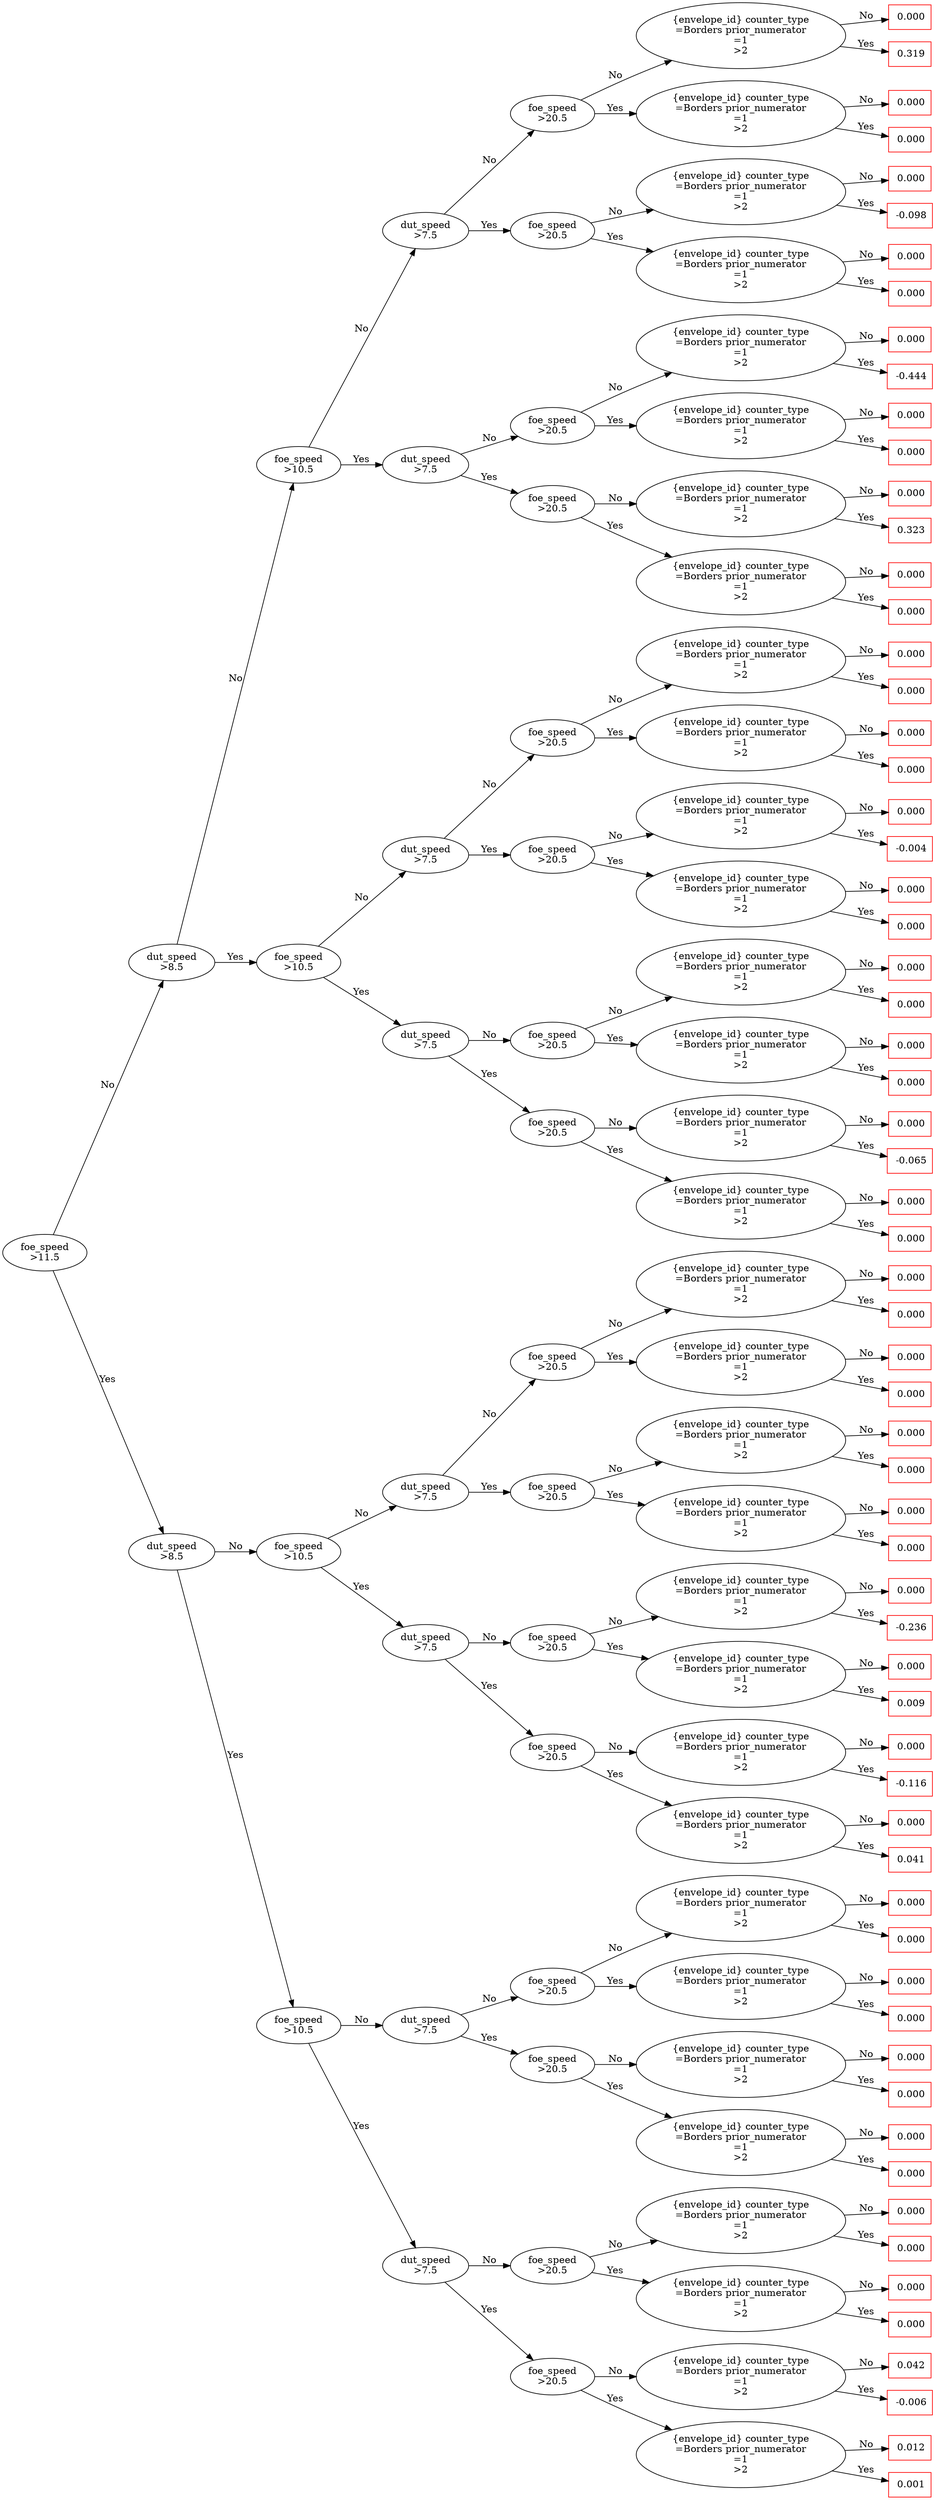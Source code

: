 digraph {rankdir="LR";
	0 [label="foe_speed
>11.5" color
=black shape
=ellipse]
	1 [label="dut_speed
>8.5" color
=black shape
=ellipse]
	0 -> 1 [label=No]
	2 [label="dut_speed
>8.5" color
=black shape
=ellipse]
	0 -> 2 [label=Yes]
	3 [label="foe_speed
>10.5" color
=black shape
=ellipse]
	1 -> 3 [label=No]
	4 [label="foe_speed
>10.5" color
=black shape
=ellipse]
	1 -> 4 [label=Yes]
	5 [label="foe_speed
>10.5" color
=black shape
=ellipse]
	2 -> 5 [label=No]
	6 [label="foe_speed
>10.5" color
=black shape
=ellipse]
	2 -> 6 [label=Yes]
	7 [label="dut_speed
>7.5" color
=black shape
=ellipse]
	3 -> 7 [label=No]
	8 [label="dut_speed
>7.5" color
=black shape
=ellipse]
	3 -> 8 [label=Yes]
	9 [label="dut_speed
>7.5" color
=black shape
=ellipse]
	4 -> 9 [label=No]
	10 [label="dut_speed
>7.5" color
=black shape
=ellipse]
	4 -> 10 [label=Yes]
	11 [label="dut_speed
>7.5" color
=black shape
=ellipse]
	5 -> 11 [label=No]
	12 [label="dut_speed
>7.5" color
=black shape
=ellipse]
	5 -> 12 [label=Yes]
	13 [label="dut_speed
>7.5" color
=black shape
=ellipse]
	6 -> 13 [label=No]
	14 [label="dut_speed
>7.5" color
=black shape
=ellipse]
	6 -> 14 [label=Yes]
	15 [label="foe_speed
>20.5" color
=black shape
=ellipse]
	7 -> 15 [label=No]
	16 [label="foe_speed
>20.5" color
=black shape
=ellipse]
	7 -> 16 [label=Yes]
	17 [label="foe_speed
>20.5" color
=black shape
=ellipse]
	8 -> 17 [label=No]
	18 [label="foe_speed
>20.5" color
=black shape
=ellipse]
	8 -> 18 [label=Yes]
	19 [label="foe_speed
>20.5" color
=black shape
=ellipse]
	9 -> 19 [label=No]
	20 [label="foe_speed
>20.5" color
=black shape
=ellipse]
	9 -> 20 [label=Yes]
	21 [label="foe_speed
>20.5" color
=black shape
=ellipse]
	10 -> 21 [label=No]
	22 [label="foe_speed
>20.5" color
=black shape
=ellipse]
	10 -> 22 [label=Yes]
	23 [label="foe_speed
>20.5" color
=black shape
=ellipse]
	11 -> 23 [label=No]
	24 [label="foe_speed
>20.5" color
=black shape
=ellipse]
	11 -> 24 [label=Yes]
	25 [label="foe_speed
>20.5" color
=black shape
=ellipse]
	12 -> 25 [label=No]
	26 [label="foe_speed
>20.5" color
=black shape
=ellipse]
	12 -> 26 [label=Yes]
	27 [label="foe_speed
>20.5" color
=black shape
=ellipse]
	13 -> 27 [label=No]
	28 [label="foe_speed
>20.5" color
=black shape
=ellipse]
	13 -> 28 [label=Yes]
	29 [label="foe_speed
>20.5" color
=black shape
=ellipse]
	14 -> 29 [label=No]
	30 [label="foe_speed
>20.5" color
=black shape
=ellipse]
	14 -> 30 [label=Yes]
	31 [label="{envelope_id} counter_type
=Borders prior_numerator
=1
>2" color
=black shape
=ellipse]
	15 -> 31 [label=No]
	32 [label="{envelope_id} counter_type
=Borders prior_numerator
=1
>2" color
=black shape
=ellipse]
	15 -> 32 [label=Yes]
	33 [label="{envelope_id} counter_type
=Borders prior_numerator
=1
>2" color
=black shape
=ellipse]
	16 -> 33 [label=No]
	34 [label="{envelope_id} counter_type
=Borders prior_numerator
=1
>2" color
=black shape
=ellipse]
	16 -> 34 [label=Yes]
	35 [label="{envelope_id} counter_type
=Borders prior_numerator
=1
>2" color
=black shape
=ellipse]
	17 -> 35 [label=No]
	36 [label="{envelope_id} counter_type
=Borders prior_numerator
=1
>2" color
=black shape
=ellipse]
	17 -> 36 [label=Yes]
	37 [label="{envelope_id} counter_type
=Borders prior_numerator
=1
>2" color
=black shape
=ellipse]
	18 -> 37 [label=No]
	38 [label="{envelope_id} counter_type
=Borders prior_numerator
=1
>2" color
=black shape
=ellipse]
	18 -> 38 [label=Yes]
	39 [label="{envelope_id} counter_type
=Borders prior_numerator
=1
>2" color
=black shape
=ellipse]
	19 -> 39 [label=No]
	40 [label="{envelope_id} counter_type
=Borders prior_numerator
=1
>2" color
=black shape
=ellipse]
	19 -> 40 [label=Yes]
	41 [label="{envelope_id} counter_type
=Borders prior_numerator
=1
>2" color
=black shape
=ellipse]
	20 -> 41 [label=No]
	42 [label="{envelope_id} counter_type
=Borders prior_numerator
=1
>2" color
=black shape
=ellipse]
	20 -> 42 [label=Yes]
	43 [label="{envelope_id} counter_type
=Borders prior_numerator
=1
>2" color
=black shape
=ellipse]
	21 -> 43 [label=No]
	44 [label="{envelope_id} counter_type
=Borders prior_numerator
=1
>2" color
=black shape
=ellipse]
	21 -> 44 [label=Yes]
	45 [label="{envelope_id} counter_type
=Borders prior_numerator
=1
>2" color
=black shape
=ellipse]
	22 -> 45 [label=No]
	46 [label="{envelope_id} counter_type
=Borders prior_numerator
=1
>2" color
=black shape
=ellipse]
	22 -> 46 [label=Yes]
	47 [label="{envelope_id} counter_type
=Borders prior_numerator
=1
>2" color
=black shape
=ellipse]
	23 -> 47 [label=No]
	48 [label="{envelope_id} counter_type
=Borders prior_numerator
=1
>2" color
=black shape
=ellipse]
	23 -> 48 [label=Yes]
	49 [label="{envelope_id} counter_type
=Borders prior_numerator
=1
>2" color
=black shape
=ellipse]
	24 -> 49 [label=No]
	50 [label="{envelope_id} counter_type
=Borders prior_numerator
=1
>2" color
=black shape
=ellipse]
	24 -> 50 [label=Yes]
	51 [label="{envelope_id} counter_type
=Borders prior_numerator
=1
>2" color
=black shape
=ellipse]
	25 -> 51 [label=No]
	52 [label="{envelope_id} counter_type
=Borders prior_numerator
=1
>2" color
=black shape
=ellipse]
	25 -> 52 [label=Yes]
	53 [label="{envelope_id} counter_type
=Borders prior_numerator
=1
>2" color
=black shape
=ellipse]
	26 -> 53 [label=No]
	54 [label="{envelope_id} counter_type
=Borders prior_numerator
=1
>2" color
=black shape
=ellipse]
	26 -> 54 [label=Yes]
	55 [label="{envelope_id} counter_type
=Borders prior_numerator
=1
>2" color
=black shape
=ellipse]
	27 -> 55 [label=No]
	56 [label="{envelope_id} counter_type
=Borders prior_numerator
=1
>2" color
=black shape
=ellipse]
	27 -> 56 [label=Yes]
	57 [label="{envelope_id} counter_type
=Borders prior_numerator
=1
>2" color
=black shape
=ellipse]
	28 -> 57 [label=No]
	58 [label="{envelope_id} counter_type
=Borders prior_numerator
=1
>2" color
=black shape
=ellipse]
	28 -> 58 [label=Yes]
	59 [label="{envelope_id} counter_type
=Borders prior_numerator
=1
>2" color
=black shape
=ellipse]
	29 -> 59 [label=No]
	60 [label="{envelope_id} counter_type
=Borders prior_numerator
=1
>2" color
=black shape
=ellipse]
	29 -> 60 [label=Yes]
	61 [label="{envelope_id} counter_type
=Borders prior_numerator
=1
>2" color
=black shape
=ellipse]
	30 -> 61 [label=No]
	62 [label="{envelope_id} counter_type
=Borders prior_numerator
=1
>2" color
=black shape
=ellipse]
	30 -> 62 [label=Yes]
	63 [label=" 0.000
" color
=red shape
=rect]
	31 -> 63 [label=No]
	64 [label=" 0.319
" color
=red shape
=rect]
	31 -> 64 [label=Yes]
	65 [label=" 0.000
" color
=red shape
=rect]
	32 -> 65 [label=No]
	66 [label=" 0.000
" color
=red shape
=rect]
	32 -> 66 [label=Yes]
	67 [label=" 0.000
" color
=red shape
=rect]
	33 -> 67 [label=No]
	68 [label=" -0.098
" color
=red shape
=rect]
	33 -> 68 [label=Yes]
	69 [label=" 0.000
" color
=red shape
=rect]
	34 -> 69 [label=No]
	70 [label=" 0.000
" color
=red shape
=rect]
	34 -> 70 [label=Yes]
	71 [label=" 0.000
" color
=red shape
=rect]
	35 -> 71 [label=No]
	72 [label=" -0.444
" color
=red shape
=rect]
	35 -> 72 [label=Yes]
	73 [label=" 0.000
" color
=red shape
=rect]
	36 -> 73 [label=No]
	74 [label=" 0.000
" color
=red shape
=rect]
	36 -> 74 [label=Yes]
	75 [label=" 0.000
" color
=red shape
=rect]
	37 -> 75 [label=No]
	76 [label=" 0.323
" color
=red shape
=rect]
	37 -> 76 [label=Yes]
	77 [label=" 0.000
" color
=red shape
=rect]
	38 -> 77 [label=No]
	78 [label=" 0.000
" color
=red shape
=rect]
	38 -> 78 [label=Yes]
	79 [label=" 0.000
" color
=red shape
=rect]
	39 -> 79 [label=No]
	80 [label=" 0.000
" color
=red shape
=rect]
	39 -> 80 [label=Yes]
	81 [label=" 0.000
" color
=red shape
=rect]
	40 -> 81 [label=No]
	82 [label=" 0.000
" color
=red shape
=rect]
	40 -> 82 [label=Yes]
	83 [label=" 0.000
" color
=red shape
=rect]
	41 -> 83 [label=No]
	84 [label=" -0.004
" color
=red shape
=rect]
	41 -> 84 [label=Yes]
	85 [label=" 0.000
" color
=red shape
=rect]
	42 -> 85 [label=No]
	86 [label=" 0.000
" color
=red shape
=rect]
	42 -> 86 [label=Yes]
	87 [label=" 0.000
" color
=red shape
=rect]
	43 -> 87 [label=No]
	88 [label=" 0.000
" color
=red shape
=rect]
	43 -> 88 [label=Yes]
	89 [label=" 0.000
" color
=red shape
=rect]
	44 -> 89 [label=No]
	90 [label=" 0.000
" color
=red shape
=rect]
	44 -> 90 [label=Yes]
	91 [label=" 0.000
" color
=red shape
=rect]
	45 -> 91 [label=No]
	92 [label=" -0.065
" color
=red shape
=rect]
	45 -> 92 [label=Yes]
	93 [label=" 0.000
" color
=red shape
=rect]
	46 -> 93 [label=No]
	94 [label=" 0.000
" color
=red shape
=rect]
	46 -> 94 [label=Yes]
	95 [label=" 0.000
" color
=red shape
=rect]
	47 -> 95 [label=No]
	96 [label=" 0.000
" color
=red shape
=rect]
	47 -> 96 [label=Yes]
	97 [label=" 0.000
" color
=red shape
=rect]
	48 -> 97 [label=No]
	98 [label=" 0.000
" color
=red shape
=rect]
	48 -> 98 [label=Yes]
	99 [label=" 0.000
" color
=red shape
=rect]
	49 -> 99 [label=No]
	100 [label=" 0.000
" color
=red shape
=rect]
	49 -> 100 [label=Yes]
	101 [label=" 0.000
" color
=red shape
=rect]
	50 -> 101 [label=No]
	102 [label=" 0.000
" color
=red shape
=rect]
	50 -> 102 [label=Yes]
	103 [label=" 0.000
" color
=red shape
=rect]
	51 -> 103 [label=No]
	104 [label=" -0.236
" color
=red shape
=rect]
	51 -> 104 [label=Yes]
	105 [label=" 0.000
" color
=red shape
=rect]
	52 -> 105 [label=No]
	106 [label=" 0.009
" color
=red shape
=rect]
	52 -> 106 [label=Yes]
	107 [label=" 0.000
" color
=red shape
=rect]
	53 -> 107 [label=No]
	108 [label=" -0.116
" color
=red shape
=rect]
	53 -> 108 [label=Yes]
	109 [label=" 0.000
" color
=red shape
=rect]
	54 -> 109 [label=No]
	110 [label=" 0.041
" color
=red shape
=rect]
	54 -> 110 [label=Yes]
	111 [label=" 0.000
" color
=red shape
=rect]
	55 -> 111 [label=No]
	112 [label=" 0.000
" color
=red shape
=rect]
	55 -> 112 [label=Yes]
	113 [label=" 0.000
" color
=red shape
=rect]
	56 -> 113 [label=No]
	114 [label=" 0.000
" color
=red shape
=rect]
	56 -> 114 [label=Yes]
	115 [label=" 0.000
" color
=red shape
=rect]
	57 -> 115 [label=No]
	116 [label=" 0.000
" color
=red shape
=rect]
	57 -> 116 [label=Yes]
	117 [label=" 0.000
" color
=red shape
=rect]
	58 -> 117 [label=No]
	118 [label=" 0.000
" color
=red shape
=rect]
	58 -> 118 [label=Yes]
	119 [label=" 0.000
" color
=red shape
=rect]
	59 -> 119 [label=No]
	120 [label=" 0.000
" color
=red shape
=rect]
	59 -> 120 [label=Yes]
	121 [label=" 0.000
" color
=red shape
=rect]
	60 -> 121 [label=No]
	122 [label=" 0.000
" color
=red shape
=rect]
	60 -> 122 [label=Yes]
	123 [label=" 0.042
" color
=red shape
=rect]
	61 -> 123 [label=No]
	124 [label=" -0.006
" color
=red shape
=rect]
	61 -> 124 [label=Yes]
	125 [label=" 0.012
" color
=red shape
=rect]
	62 -> 125 [label=No]
	126 [label=" 0.001
" color
=red shape
=rect]
	62 -> 126 [label=Yes]
}
